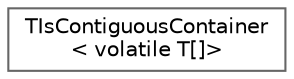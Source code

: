 digraph "Graphical Class Hierarchy"
{
 // INTERACTIVE_SVG=YES
 // LATEX_PDF_SIZE
  bgcolor="transparent";
  edge [fontname=Helvetica,fontsize=10,labelfontname=Helvetica,labelfontsize=10];
  node [fontname=Helvetica,fontsize=10,shape=box,height=0.2,width=0.4];
  rankdir="LR";
  Node0 [id="Node000000",label="TIsContiguousContainer\l\< volatile T[]\>",height=0.2,width=0.4,color="grey40", fillcolor="white", style="filled",URL="$da/d34/structTIsContiguousContainer_3_01volatile_01T_0f_0e_4.html",tooltip=" "];
}
